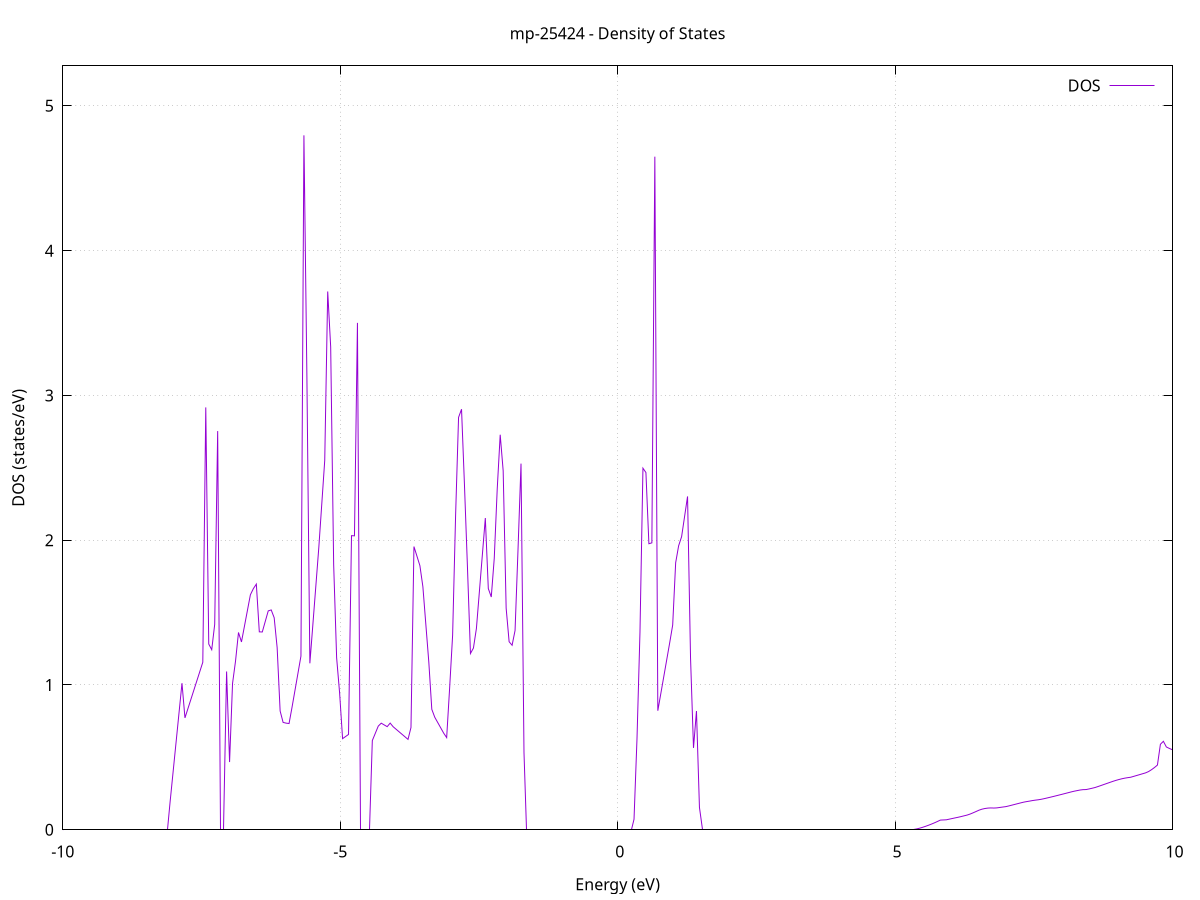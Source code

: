 set title 'mp-25424 - Density of States'
set xlabel 'Energy (eV)'
set ylabel 'DOS (states/eV)'
set grid
set xrange [-10:10]
set yrange [0:5.276]
set xzeroaxis lt -1
set terminal png size 800,600
set output 'mp-25424_dos_gnuplot.png'
plot '-' using 1:2 with lines title 'DOS'
-56.572600 0.000000
-56.519000 0.000000
-56.465400 0.000000
-56.411800 0.000000
-56.358200 0.000000
-56.304600 0.000000
-56.251000 0.000000
-56.197400 0.000000
-56.143800 0.000000
-56.090200 0.000000
-56.036600 0.000000
-55.983000 0.000000
-55.929400 0.000000
-55.875800 0.000000
-55.822200 0.000000
-55.768600 0.000000
-55.715000 0.000000
-55.661400 0.000000
-55.607800 0.000000
-55.554200 0.000000
-55.500600 0.000000
-55.447000 0.000000
-55.393400 0.000000
-55.339800 0.000000
-55.286200 0.000000
-55.232600 0.000000
-55.179000 0.000000
-55.125400 0.000000
-55.071800 0.000000
-55.018200 0.000000
-54.964600 0.000000
-54.911000 0.000000
-54.857400 0.000000
-54.803800 0.000000
-54.750200 0.000000
-54.696600 0.000000
-54.643000 0.000000
-54.589400 0.000000
-54.535800 0.000000
-54.482200 0.000000
-54.428600 0.000000
-54.375000 0.000000
-54.321400 0.000000
-54.267800 0.000000
-54.214200 0.000000
-54.160600 0.000000
-54.107000 0.000000
-54.053400 0.000000
-53.999800 0.000000
-53.946200 0.000000
-53.892600 0.000000
-53.839000 0.000000
-53.785400 0.000000
-53.731800 0.000000
-53.678200 0.000000
-53.624700 0.000000
-53.571100 0.000000
-53.517500 0.000000
-53.463900 0.000000
-53.410300 0.000000
-53.356700 0.000000
-53.303100 0.000000
-53.249500 0.000000
-53.195900 0.000000
-53.142300 0.000000
-53.088700 0.000000
-53.035100 0.000000
-52.981500 0.000000
-52.927900 0.000000
-52.874300 0.000000
-52.820700 0.000000
-52.767100 0.000000
-52.713500 0.000000
-52.659900 0.000000
-52.606300 0.000000
-52.552700 0.000000
-52.499100 0.000000
-52.445500 0.000000
-52.391900 0.000000
-52.338300 0.000000
-52.284700 0.000000
-52.231100 0.000000
-52.177500 0.000000
-52.123900 0.000000
-52.070300 0.000000
-52.016700 0.000000
-51.963100 0.000000
-51.909500 0.000000
-51.855900 0.000000
-51.802300 0.000000
-51.748700 0.000000
-51.695100 10.963000
-51.641500 13.466400
-51.587900 12.770300
-51.534300 0.000000
-51.480700 0.000000
-51.427100 0.000000
-51.373500 0.000000
-51.319900 0.000000
-51.266300 0.000000
-51.212700 0.000000
-51.159100 0.000000
-51.105500 0.000000
-51.051900 0.000000
-50.998300 0.000000
-50.944700 0.000000
-50.891100 0.000000
-50.837500 0.000000
-50.783900 0.000000
-50.730300 0.000000
-50.676700 0.000000
-50.623100 0.000000
-50.569600 0.000000
-50.516000 0.000000
-50.462400 0.000000
-50.408800 0.000000
-50.355200 0.000000
-50.301600 0.000000
-50.248000 0.000000
-50.194400 0.000000
-50.140800 0.000000
-50.087200 0.000000
-50.033600 0.000000
-49.980000 0.000000
-49.926400 0.000000
-49.872800 0.000000
-49.819200 0.000000
-49.765600 0.000000
-49.712000 0.000000
-49.658400 0.000000
-49.604800 0.000000
-49.551200 0.000000
-49.497600 0.000000
-49.444000 0.000000
-49.390400 0.000000
-49.336800 0.000000
-49.283200 0.000000
-49.229600 0.000000
-49.176000 0.000000
-49.122400 0.000000
-49.068800 0.000000
-49.015200 0.000000
-48.961600 0.000000
-48.908000 0.000000
-48.854400 0.000000
-48.800800 0.000000
-48.747200 0.000000
-48.693600 0.000000
-48.640000 0.000000
-48.586400 0.000000
-48.532800 0.000000
-48.479200 0.000000
-48.425600 0.000000
-48.372000 0.000000
-48.318400 0.000000
-48.264800 0.000000
-48.211200 0.000000
-48.157600 0.000000
-48.104000 0.000000
-48.050400 0.000000
-47.996800 0.000000
-47.943200 0.000000
-47.889600 0.000000
-47.836000 0.000000
-47.782400 0.000000
-47.728800 0.000000
-47.675200 0.000000
-47.621600 0.000000
-47.568000 0.000000
-47.514500 0.000000
-47.460900 0.000000
-47.407300 0.000000
-47.353700 0.000000
-47.300100 0.000000
-47.246500 0.000000
-47.192900 0.000000
-47.139300 0.000000
-47.085700 0.000000
-47.032100 0.000000
-46.978500 0.000000
-46.924900 0.000000
-46.871300 0.000000
-46.817700 0.000000
-46.764100 0.000000
-46.710500 0.000000
-46.656900 0.000000
-46.603300 0.000000
-46.549700 0.000000
-46.496100 0.000000
-46.442500 0.000000
-46.388900 0.000000
-46.335300 0.000000
-46.281700 0.000000
-46.228100 0.000000
-46.174500 0.000000
-46.120900 0.000000
-46.067300 0.000000
-46.013700 0.000000
-45.960100 0.000000
-45.906500 0.000000
-45.852900 0.000000
-45.799300 0.000000
-45.745700 0.000000
-45.692100 0.000000
-45.638500 0.000000
-45.584900 0.000000
-45.531300 0.000000
-45.477700 0.000000
-45.424100 0.000000
-45.370500 0.000000
-45.316900 0.000000
-45.263300 0.000000
-45.209700 0.000000
-45.156100 0.000000
-45.102500 0.000000
-45.048900 0.000000
-44.995300 0.000000
-44.941700 0.000000
-44.888100 0.000000
-44.834500 0.000000
-44.780900 0.000000
-44.727300 0.000000
-44.673700 0.000000
-44.620100 0.000000
-44.566500 0.000000
-44.512900 0.000000
-44.459400 0.000000
-44.405800 0.000000
-44.352200 0.000000
-44.298600 0.000000
-44.245000 0.000000
-44.191400 0.000000
-44.137800 0.000000
-44.084200 0.000000
-44.030600 0.000000
-43.977000 0.000000
-43.923400 0.000000
-43.869800 0.000000
-43.816200 0.000000
-43.762600 0.000000
-43.709000 0.000000
-43.655400 0.000000
-43.601800 0.000000
-43.548200 0.000000
-43.494600 0.000000
-43.441000 0.000000
-43.387400 0.000000
-43.333800 0.000000
-43.280200 0.000000
-43.226600 0.000000
-43.173000 0.000000
-43.119400 0.000000
-43.065800 0.000000
-43.012200 0.000000
-42.958600 0.000000
-42.905000 0.000000
-42.851400 0.000000
-42.797800 0.000000
-42.744200 0.000000
-42.690600 0.000000
-42.637000 0.000000
-42.583400 0.000000
-42.529800 0.000000
-42.476200 0.000000
-42.422600 0.000000
-42.369000 0.000000
-42.315400 0.000000
-42.261800 0.000000
-42.208200 0.000000
-42.154600 0.000000
-42.101000 0.000000
-42.047400 0.000000
-41.993800 0.000000
-41.940200 0.000000
-41.886600 0.000000
-41.833000 0.000000
-41.779400 0.000000
-41.725800 0.000000
-41.672200 0.000000
-41.618600 0.000000
-41.565000 0.000000
-41.511400 0.000000
-41.457800 0.000000
-41.404300 0.000000
-41.350700 0.000000
-41.297100 0.000000
-41.243500 0.000000
-41.189900 0.000000
-41.136300 0.000000
-41.082700 0.000000
-41.029100 0.000000
-40.975500 0.000000
-40.921900 0.000000
-40.868300 0.000000
-40.814700 0.000000
-40.761100 0.000000
-40.707500 0.000000
-40.653900 0.000000
-40.600300 0.000000
-40.546700 0.000000
-40.493100 0.000000
-40.439500 0.000000
-40.385900 0.000000
-40.332300 0.000000
-40.278700 0.000000
-40.225100 0.000000
-40.171500 0.000000
-40.117900 0.000000
-40.064300 0.000000
-40.010700 0.000000
-39.957100 0.000000
-39.903500 0.000000
-39.849900 0.000000
-39.796300 0.000000
-39.742700 0.000000
-39.689100 0.000000
-39.635500 0.000000
-39.581900 0.000000
-39.528300 0.000000
-39.474700 0.000000
-39.421100 0.000000
-39.367500 0.000000
-39.313900 0.000000
-39.260300 0.000000
-39.206700 0.000000
-39.153100 0.000000
-39.099500 0.000000
-39.045900 0.000000
-38.992300 0.000000
-38.938700 0.000000
-38.885100 0.000000
-38.831500 0.000000
-38.777900 0.000000
-38.724300 0.000000
-38.670700 0.000000
-38.617100 0.000000
-38.563500 0.000000
-38.509900 0.000000
-38.456300 0.000000
-38.402800 0.000000
-38.349200 0.000000
-38.295600 0.000000
-38.242000 0.000000
-38.188400 0.000000
-38.134800 0.000000
-38.081200 0.000000
-38.027600 0.000000
-37.974000 0.000000
-37.920400 0.000000
-37.866800 0.000000
-37.813200 0.000000
-37.759600 0.000000
-37.706000 0.000000
-37.652400 0.000000
-37.598800 0.000000
-37.545200 0.000000
-37.491600 0.000000
-37.438000 0.000000
-37.384400 0.000000
-37.330800 0.000000
-37.277200 0.000000
-37.223600 0.000000
-37.170000 0.000000
-37.116400 0.000000
-37.062800 0.000000
-37.009200 0.000000
-36.955600 0.000000
-36.902000 0.000000
-36.848400 0.000000
-36.794800 0.000000
-36.741200 0.000000
-36.687600 0.000000
-36.634000 0.000000
-36.580400 0.000000
-36.526800 0.000000
-36.473200 0.000000
-36.419600 0.000000
-36.366000 0.000000
-36.312400 0.000000
-36.258800 0.000000
-36.205200 0.000000
-36.151600 0.000000
-36.098000 0.000000
-36.044400 0.000000
-35.990800 0.000000
-35.937200 0.000000
-35.883600 0.000000
-35.830000 0.000000
-35.776400 0.000000
-35.722800 0.000000
-35.669200 0.000000
-35.615600 0.000000
-35.562000 0.000000
-35.508400 0.000000
-35.454800 0.000000
-35.401200 0.000000
-35.347700 0.000000
-35.294100 0.000000
-35.240500 0.000000
-35.186900 0.000000
-35.133300 0.000000
-35.079700 0.000000
-35.026100 0.000000
-34.972500 0.000000
-34.918900 0.000000
-34.865300 0.000000
-34.811700 0.000000
-34.758100 0.000000
-34.704500 0.000000
-34.650900 0.000000
-34.597300 0.000000
-34.543700 0.000000
-34.490100 0.000000
-34.436500 0.000000
-34.382900 0.000000
-34.329300 0.000000
-34.275700 0.000000
-34.222100 0.000000
-34.168500 0.000000
-34.114900 0.000000
-34.061300 0.000000
-34.007700 0.000000
-33.954100 0.000000
-33.900500 0.000000
-33.846900 0.000000
-33.793300 0.000000
-33.739700 0.000000
-33.686100 0.000000
-33.632500 0.000000
-33.578900 0.000000
-33.525300 0.000000
-33.471700 0.000000
-33.418100 0.000000
-33.364500 0.000000
-33.310900 0.000000
-33.257300 0.000000
-33.203700 0.000000
-33.150100 0.000000
-33.096500 0.000000
-33.042900 0.000000
-32.989300 0.000000
-32.935700 0.000000
-32.882100 0.000000
-32.828500 0.000000
-32.774900 0.000000
-32.721300 0.000000
-32.667700 0.000000
-32.614100 0.000000
-32.560500 0.000000
-32.506900 0.000000
-32.453300 0.000000
-32.399700 0.000000
-32.346100 0.000000
-32.292600 0.000000
-32.239000 0.000000
-32.185400 0.000000
-32.131800 0.000000
-32.078200 0.000000
-32.024600 0.000000
-31.971000 0.000000
-31.917400 0.000000
-31.863800 0.000000
-31.810200 0.000000
-31.756600 0.000000
-31.703000 0.000000
-31.649400 0.000000
-31.595800 0.000000
-31.542200 0.000000
-31.488600 0.000000
-31.435000 0.000000
-31.381400 0.000000
-31.327800 0.000000
-31.274200 0.000000
-31.220600 0.000000
-31.167000 0.000000
-31.113400 0.000000
-31.059800 0.000000
-31.006200 0.000000
-30.952600 0.000000
-30.899000 0.000000
-30.845400 0.000000
-30.791800 0.000000
-30.738200 0.000000
-30.684600 0.000000
-30.631000 0.000000
-30.577400 0.000000
-30.523800 0.000000
-30.470200 0.000000
-30.416600 0.000000
-30.363000 0.000000
-30.309400 0.000000
-30.255800 0.000000
-30.202200 0.000000
-30.148600 0.000000
-30.095000 0.000000
-30.041400 0.000000
-29.987800 0.000000
-29.934200 0.000000
-29.880600 0.000000
-29.827000 0.000000
-29.773400 0.000000
-29.719800 0.000000
-29.666200 0.000000
-29.612600 0.000000
-29.559000 0.000000
-29.505400 0.000000
-29.451800 0.000000
-29.398200 0.000000
-29.344600 0.000000
-29.291000 0.000000
-29.237500 0.000000
-29.183900 0.000000
-29.130300 0.000000
-29.076700 0.000000
-29.023100 0.000000
-28.969500 0.000000
-28.915900 0.000000
-28.862300 0.000000
-28.808700 0.000000
-28.755100 0.000000
-28.701500 0.000000
-28.647900 0.000000
-28.594300 0.000000
-28.540700 0.000000
-28.487100 0.000000
-28.433500 0.000000
-28.379900 0.000000
-28.326300 0.000000
-28.272700 0.000000
-28.219100 0.000000
-28.165500 0.000000
-28.111900 0.000000
-28.058300 0.000000
-28.004700 0.000000
-27.951100 0.000000
-27.897500 0.000000
-27.843900 0.000000
-27.790300 0.000000
-27.736700 0.000000
-27.683100 0.000000
-27.629500 0.000000
-27.575900 0.000000
-27.522300 0.000000
-27.468700 0.000000
-27.415100 0.000000
-27.361500 0.000000
-27.307900 0.000000
-27.254300 0.000000
-27.200700 0.000000
-27.147100 0.000000
-27.093500 0.000000
-27.039900 0.000000
-26.986300 0.000000
-26.932700 0.000000
-26.879100 0.000000
-26.825500 0.000000
-26.771900 0.000000
-26.718300 0.000000
-26.664700 0.000000
-26.611100 0.000000
-26.557500 0.000000
-26.503900 0.000000
-26.450300 0.000000
-26.396700 0.000000
-26.343100 0.000000
-26.289500 0.000000
-26.235900 0.000000
-26.182400 0.000000
-26.128800 0.000000
-26.075200 0.000000
-26.021600 0.000000
-25.968000 0.000000
-25.914400 0.000000
-25.860800 0.000000
-25.807200 0.000000
-25.753600 0.000000
-25.700000 0.000000
-25.646400 0.000000
-25.592800 0.000000
-25.539200 0.000000
-25.485600 0.000000
-25.432000 0.000000
-25.378400 0.000000
-25.324800 0.000000
-25.271200 0.000000
-25.217600 0.000000
-25.164000 0.000000
-25.110400 0.000000
-25.056800 0.000000
-25.003200 0.000000
-24.949600 0.000000
-24.896000 0.000000
-24.842400 0.000000
-24.788800 0.000000
-24.735200 0.000000
-24.681600 0.000000
-24.628000 0.000000
-24.574400 0.000000
-24.520800 0.000000
-24.467200 0.000000
-24.413600 0.000000
-24.360000 0.000000
-24.306400 0.000000
-24.252800 0.000000
-24.199200 0.000000
-24.145600 0.000000
-24.092000 0.000000
-24.038400 0.000000
-23.984800 0.000000
-23.931200 0.000000
-23.877600 0.000000
-23.824000 0.000000
-23.770400 0.000000
-23.716800 0.000000
-23.663200 0.000000
-23.609600 0.000000
-23.556000 0.000000
-23.502400 0.000000
-23.448800 0.000000
-23.395200 0.000000
-23.341600 0.000000
-23.288000 0.000000
-23.234400 0.000000
-23.180800 0.000000
-23.127300 0.000000
-23.073700 0.000000
-23.020100 0.000000
-22.966500 0.000000
-22.912900 0.000000
-22.859300 0.000000
-22.805700 0.000000
-22.752100 0.000000
-22.698500 0.000000
-22.644900 0.000000
-22.591300 0.000000
-22.537700 0.000000
-22.484100 0.000000
-22.430500 0.000000
-22.376900 0.000000
-22.323300 0.000000
-22.269700 0.000000
-22.216100 0.000000
-22.162500 0.000000
-22.108900 0.000000
-22.055300 0.000000
-22.001700 0.000000
-21.948100 0.000000
-21.894500 0.000000
-21.840900 0.000000
-21.787300 0.000000
-21.733700 0.000000
-21.680100 0.000000
-21.626500 0.000000
-21.572900 0.000000
-21.519300 0.000000
-21.465700 0.000000
-21.412100 0.000000
-21.358500 0.000000
-21.304900 0.000000
-21.251300 0.000000
-21.197700 0.000000
-21.144100 0.000000
-21.090500 0.000000
-21.036900 0.000000
-20.983300 0.000000
-20.929700 0.000000
-20.876100 0.000000
-20.822500 0.000000
-20.768900 0.000000
-20.715300 0.000000
-20.661700 0.000000
-20.608100 0.000000
-20.554500 0.000000
-20.500900 0.000000
-20.447300 0.000000
-20.393700 0.000000
-20.340100 0.000000
-20.286500 0.000000
-20.232900 0.000000
-20.179300 0.000000
-20.125800 0.000000
-20.072200 0.000000
-20.018600 0.000000
-19.965000 0.000000
-19.911400 0.000000
-19.857800 0.059100
-19.804200 0.214600
-19.750600 0.370000
-19.697000 0.291400
-19.643400 0.310300
-19.589800 0.329300
-19.536200 0.348200
-19.482600 0.367100
-19.429000 0.386100
-19.375400 0.404900
-19.321800 0.414600
-19.268200 0.424200
-19.214600 0.436800
-19.161000 0.454200
-19.107400 0.471500
-19.053800 0.488800
-19.000200 0.506200
-18.946600 0.523500
-18.893000 0.540800
-18.839400 0.643800
-18.785800 0.704100
-18.732200 0.764500
-18.678600 0.835200
-18.625000 0.913200
-18.571400 0.991200
-18.517800 1.069200
-18.464200 4.851500
-18.410600 1.198400
-18.357000 0.868300
-18.303400 0.538100
-18.249800 4.605300
-18.196200 3.174700
-18.142600 2.639800
-18.089000 1.934700
-18.035400 1.719400
-17.981800 1.511800
-17.928200 1.270400
-17.874600 1.559200
-17.821000 0.000000
-17.767400 0.000000
-17.713800 0.000000
-17.660200 0.000000
-17.606600 0.000000
-17.553000 0.000000
-17.499400 0.000000
-17.445800 0.000000
-17.392200 0.000000
-17.338600 0.000000
-17.285000 0.000000
-17.231400 0.000000
-17.177800 0.000000
-17.124200 0.000000
-17.070700 0.000000
-17.017100 0.000000
-16.963500 0.000000
-16.909900 0.000000
-16.856300 0.000000
-16.802700 0.000000
-16.749100 0.000000
-16.695500 0.000000
-16.641900 0.000000
-16.588300 0.000000
-16.534700 0.000000
-16.481100 0.000000
-16.427500 0.000000
-16.373900 0.000000
-16.320300 0.000000
-16.266700 0.000000
-16.213100 0.000000
-16.159500 0.000000
-16.105900 0.000000
-16.052300 0.000000
-15.998700 0.000000
-15.945100 0.000000
-15.891500 0.000000
-15.837900 0.000000
-15.784300 0.000000
-15.730700 0.000000
-15.677100 0.000000
-15.623500 0.000000
-15.569900 0.000000
-15.516300 0.000000
-15.462700 0.000000
-15.409100 0.000000
-15.355500 0.000000
-15.301900 0.000000
-15.248300 0.000000
-15.194700 0.000000
-15.141100 0.000000
-15.087500 0.000000
-15.033900 0.000000
-14.980300 0.000000
-14.926700 0.000000
-14.873100 0.000000
-14.819500 0.000000
-14.765900 0.000000
-14.712300 0.000000
-14.658700 0.000000
-14.605100 0.000000
-14.551500 0.000000
-14.497900 0.000000
-14.444300 0.000000
-14.390700 0.000000
-14.337100 0.000000
-14.283500 0.000000
-14.229900 0.000000
-14.176300 0.000000
-14.122700 0.000000
-14.069100 0.000000
-14.015600 0.000000
-13.962000 0.000000
-13.908400 0.000000
-13.854800 0.000000
-13.801200 0.000000
-13.747600 0.000000
-13.694000 0.000000
-13.640400 0.000000
-13.586800 0.000000
-13.533200 0.000000
-13.479600 0.000000
-13.426000 0.000000
-13.372400 0.000000
-13.318800 0.000000
-13.265200 0.000000
-13.211600 0.000000
-13.158000 0.000000
-13.104400 0.000000
-13.050800 0.000000
-12.997200 0.000000
-12.943600 0.000000
-12.890000 0.000000
-12.836400 0.000000
-12.782800 0.000000
-12.729200 0.000000
-12.675600 0.000000
-12.622000 0.000000
-12.568400 0.000000
-12.514800 0.000000
-12.461200 0.000000
-12.407600 0.000000
-12.354000 0.000000
-12.300400 0.000000
-12.246800 0.000000
-12.193200 0.000000
-12.139600 0.000000
-12.086000 0.000000
-12.032400 0.000000
-11.978800 0.000000
-11.925200 0.000000
-11.871600 0.000000
-11.818000 0.000000
-11.764400 0.000000
-11.710800 0.000000
-11.657200 0.000000
-11.603600 0.000000
-11.550000 0.000000
-11.496400 0.000000
-11.442800 0.000000
-11.389200 0.000000
-11.335600 0.000000
-11.282000 0.000000
-11.228400 0.000000
-11.174800 0.000000
-11.121200 0.000000
-11.067600 0.000000
-11.014000 0.000000
-10.960500 0.000000
-10.906900 0.000000
-10.853300 0.000000
-10.799700 0.000000
-10.746100 0.000000
-10.692500 0.000000
-10.638900 0.000000
-10.585300 0.000000
-10.531700 0.000000
-10.478100 0.000000
-10.424500 0.000000
-10.370900 0.000000
-10.317300 0.000000
-10.263700 0.000000
-10.210100 0.000000
-10.156500 0.000000
-10.102900 0.000000
-10.049300 0.000000
-9.995700 0.000000
-9.942100 0.000000
-9.888500 0.000000
-9.834900 0.000000
-9.781300 0.000000
-9.727700 0.000000
-9.674100 0.000000
-9.620500 0.000000
-9.566900 0.000000
-9.513300 0.000000
-9.459700 0.000000
-9.406100 0.000000
-9.352500 0.000000
-9.298900 0.000000
-9.245300 0.000000
-9.191700 0.000000
-9.138100 0.000000
-9.084500 0.000000
-9.030900 0.000000
-8.977300 0.000000
-8.923700 0.000000
-8.870100 0.000000
-8.816500 0.000000
-8.762900 0.000000
-8.709300 0.000000
-8.655700 0.000000
-8.602100 0.000000
-8.548500 0.000000
-8.494900 0.000000
-8.441300 0.000000
-8.387700 0.000000
-8.334100 0.000000
-8.280500 0.000000
-8.226900 0.000000
-8.173300 0.000000
-8.119700 0.000000
-8.066100 0.192300
-8.012500 0.397300
-7.958900 0.602300
-7.905400 0.807300
-7.851800 1.012300
-7.798200 0.772800
-7.744600 0.836900
-7.691000 0.900900
-7.637400 0.965000
-7.583800 1.029000
-7.530200 1.093100
-7.476600 1.157100
-7.423000 2.917200
-7.369400 1.282700
-7.315800 1.243700
-7.262200 1.418900
-7.208600 2.753900
-7.155000 0.000000
-7.101400 0.000000
-7.047800 1.093500
-6.994200 0.467700
-6.940600 1.010600
-6.887000 1.164500
-6.833400 1.362700
-6.779800 1.297300
-6.726200 1.405900
-6.672600 1.514500
-6.619000 1.623000
-6.565400 1.665400
-6.511800 1.696700
-6.458200 1.367000
-6.404600 1.366100
-6.351000 1.438900
-6.297400 1.511700
-6.243800 1.518400
-6.190200 1.464500
-6.136600 1.257600
-6.083000 0.820500
-6.029400 0.741600
-5.975800 0.736600
-5.922200 0.733800
-5.868600 0.845800
-5.815000 0.963700
-5.761400 1.081600
-5.707800 1.199600
-5.654200 4.796100
-5.600600 3.131400
-5.547000 1.149600
-5.493400 1.414800
-5.439800 1.681200
-5.386200 1.947600
-5.332600 2.248500
-5.279000 2.550900
-5.225400 3.717700
-5.171800 3.334800
-5.118200 1.831600
-5.064600 1.187800
-5.011000 0.945200
-4.957400 0.629400
-4.903900 0.643900
-4.850300 0.658500
-4.796700 2.031300
-4.743100 2.030200
-4.689500 3.501000
-4.635900 0.000000
-4.582300 0.000000
-4.528700 0.000000
-4.475100 0.000000
-4.421500 0.616200
-4.367900 0.666100
-4.314300 0.716000
-4.260700 0.736300
-4.207100 0.724200
-4.153500 0.712200
-4.099900 0.736800
-4.046300 0.711800
-3.992700 0.694300
-3.939100 0.676800
-3.885500 0.659300
-3.831900 0.641800
-3.778300 0.624300
-3.724700 0.706300
-3.671100 1.956000
-3.617500 1.890100
-3.563900 1.824200
-3.510300 1.679100
-3.456700 1.417800
-3.403100 1.156800
-3.349500 0.831900
-3.295900 0.777100
-3.242300 0.740500
-3.188700 0.703900
-3.135100 0.667300
-3.081500 0.636600
-3.027900 0.980100
-2.974300 1.343300
-2.920700 2.168900
-2.867100 2.848200
-2.813500 2.904700
-2.759900 2.372500
-2.706300 1.807700
-2.652700 1.217300
-2.599100 1.255000
-2.545500 1.390200
-2.491900 1.644400
-2.438300 1.898700
-2.384700 2.153000
-2.331100 1.666000
-2.277500 1.607700
-2.223900 1.874400
-2.170300 2.354200
-2.116700 2.728400
-2.063100 2.479400
-2.009500 1.530700
-1.955900 1.298800
-1.902300 1.274300
-1.848800 1.376500
-1.795200 1.939300
-1.741600 2.529100
-1.688000 0.535000
-1.634400 0.000000
-1.580800 0.000000
-1.527200 0.000000
-1.473600 0.000000
-1.420000 0.000000
-1.366400 0.000000
-1.312800 0.000000
-1.259200 0.000000
-1.205600 0.000000
-1.152000 0.000000
-1.098400 0.000000
-1.044800 0.000000
-0.991200 0.000000
-0.937600 0.000000
-0.884000 0.000000
-0.830400 0.000000
-0.776800 0.000000
-0.723200 0.000000
-0.669600 0.000000
-0.616000 0.000000
-0.562400 0.000000
-0.508800 0.000000
-0.455200 0.000000
-0.401600 0.000000
-0.348000 0.000000
-0.294400 0.000000
-0.240800 0.000000
-0.187200 0.000000
-0.133600 0.000000
-0.080000 0.000000
-0.026400 0.000000
0.027200 0.000000
0.080800 0.000000
0.134400 0.000000
0.188000 0.000000
0.241600 0.000000
0.295200 0.072600
0.348800 0.629600
0.402400 1.363200
0.456000 2.497300
0.509600 2.467300
0.563200 1.975600
0.616800 1.981700
0.670400 4.648700
0.724000 0.822200
0.777600 0.939700
0.831200 1.057200
0.884800 1.174700
0.938400 1.292200
0.992000 1.414200
1.045600 1.844300
1.099200 1.961400
1.152800 2.024300
1.206300 2.163200
1.259900 2.302300
1.313500 1.191100
1.367100 0.565300
1.420700 0.820300
1.474300 0.154500
1.527900 0.000000
1.581500 0.000000
1.635100 0.000000
1.688700 0.000000
1.742300 0.000000
1.795900 0.000000
1.849500 0.000000
1.903100 0.000000
1.956700 0.000000
2.010300 0.000000
2.063900 0.000000
2.117500 0.000000
2.171100 0.000000
2.224700 0.000000
2.278300 0.000000
2.331900 0.000000
2.385500 0.000000
2.439100 0.000000
2.492700 0.000000
2.546300 0.000000
2.599900 0.000000
2.653500 0.000000
2.707100 0.000000
2.760700 0.000000
2.814300 0.000000
2.867900 0.000000
2.921500 0.000000
2.975100 0.000000
3.028700 0.000000
3.082300 0.000000
3.135900 0.000000
3.189500 0.000000
3.243100 0.000000
3.296700 0.000000
3.350300 0.000000
3.403900 0.000000
3.457500 0.000000
3.511100 0.000000
3.564700 0.000000
3.618300 0.000000
3.671900 0.000000
3.725500 0.000000
3.779100 0.000000
3.832700 0.000000
3.886300 0.000000
3.939900 0.000000
3.993500 0.000000
4.047100 0.000000
4.100700 0.000000
4.154300 0.000000
4.207900 0.000000
4.261400 0.000000
4.315000 0.000000
4.368600 0.000000
4.422200 0.000000
4.475800 0.000000
4.529400 0.000000
4.583000 0.000000
4.636600 0.000000
4.690200 0.000000
4.743800 0.000000
4.797400 0.000000
4.851000 0.000000
4.904600 0.000000
4.958200 0.000000
5.011800 0.000000
5.065400 0.000000
5.119000 0.000000
5.172600 0.000000
5.226200 0.000000
5.279800 0.000000
5.333400 0.002000
5.387000 0.005700
5.440600 0.010700
5.494200 0.016800
5.547800 0.023700
5.601400 0.031100
5.655000 0.039200
5.708600 0.047800
5.762200 0.057000
5.815800 0.066800
5.869400 0.067900
5.923000 0.068900
5.976600 0.073300
6.030200 0.077800
6.083800 0.082200
6.137400 0.086500
6.191000 0.091300
6.244600 0.096400
6.298200 0.101500
6.351800 0.108500
6.405400 0.117000
6.459000 0.126000
6.512600 0.135300
6.566200 0.142300
6.619800 0.146900
6.673400 0.149800
6.727000 0.150900
6.780600 0.150100
6.834200 0.151200
6.887800 0.154200
6.941400 0.157100
6.995000 0.159800
7.048600 0.164600
7.102200 0.169800
7.155800 0.175100
7.209400 0.180400
7.263000 0.185600
7.316500 0.190700
7.370100 0.194600
7.423700 0.198000
7.477300 0.201800
7.530900 0.204800
7.584500 0.207400
7.638100 0.210900
7.691700 0.215300
7.745300 0.220100
7.798900 0.225000
7.852500 0.230000
7.906100 0.235100
7.959700 0.240300
8.013300 0.245500
8.066900 0.250800
8.120500 0.256100
8.174100 0.261500
8.227700 0.266400
8.281300 0.270500
8.334900 0.274600
8.388500 0.277200
8.442100 0.277700
8.495700 0.282000
8.549300 0.286700
8.602900 0.291700
8.656500 0.298500
8.710100 0.305600
8.763700 0.312800
8.817300 0.320000
8.870900 0.327200
8.924500 0.334300
8.978100 0.340900
9.031700 0.346800
9.085300 0.352100
9.138900 0.356500
9.192500 0.359900
9.246100 0.362800
9.299700 0.368800
9.353300 0.374800
9.406900 0.380800
9.460500 0.386900
9.514100 0.393000
9.567700 0.401900
9.621300 0.414800
9.674900 0.429900
9.728500 0.447000
9.782100 0.590700
9.835700 0.611100
9.889300 0.571900
9.942900 0.561900
9.996500 0.553200
10.050100 0.556300
10.103700 0.567700
10.157300 0.572500
10.210900 0.586500
10.264500 0.565000
10.318100 0.552500
10.371600 0.541800
10.425200 0.532300
10.478800 0.518600
10.532400 0.521200
10.586000 0.530900
10.639600 0.546000
10.693200 0.565000
10.746800 0.588100
10.800400 0.621900
10.854000 0.651400
10.907600 0.681600
10.961200 0.698800
11.014800 0.705500
11.068400 0.710900
11.122000 0.715100
11.175600 0.718100
11.229200 0.713300
11.282800 0.698500
11.336400 0.690900
11.390000 0.688300
11.443600 0.701500
11.497200 0.762400
11.550800 0.809400
11.604400 0.792500
11.658000 0.777400
11.711600 1.030100
11.765200 1.047400
11.818800 0.809600
11.872400 0.656400
11.926000 0.581100
11.979600 0.607000
12.033200 0.626800
12.086800 0.607400
12.140400 0.721800
12.194000 0.778400
12.247600 0.719600
12.301200 0.682000
12.354800 0.654000
12.408400 0.629800
12.462000 0.638700
12.515600 0.765600
12.569200 0.963200
12.622800 1.061900
12.676400 1.054800
12.730000 1.014900
12.783600 0.978400
12.837200 0.984700
12.890800 1.001800
12.944400 0.936200
12.998000 0.959900
13.051600 0.995500
13.105200 0.884100
13.158800 0.857800
13.212400 0.787100
13.266000 0.652900
13.319600 0.508100
13.373100 0.407200
13.426700 0.392300
13.480300 0.383300
13.533900 0.374500
13.587500 0.365500
13.641100 0.328900
13.694700 0.339200
13.748300 0.456800
13.801900 0.592500
13.855500 0.730900
13.909100 0.882700
13.962700 1.148200
14.016300 1.272100
14.069900 1.370500
14.123500 1.417800
14.177100 1.536400
14.230700 1.650000
14.284300 1.771500
14.337900 1.838100
14.391500 1.804500
14.445100 1.459200
14.498700 1.145100
14.552300 1.213700
14.605900 0.786000
14.659500 0.605900
14.713100 0.555500
14.766700 0.521000
14.820300 0.568100
14.873900 0.654600
14.927500 0.730400
14.981100 0.739300
15.034700 0.698200
15.088300 0.681400
15.141900 0.728000
15.195500 0.752100
15.249100 0.715000
15.302700 0.710200
15.356300 0.701800
15.409900 0.689600
15.463500 0.660900
15.517100 0.664900
15.570700 0.694200
15.624300 0.722900
15.677900 0.750000
15.731500 0.807800
15.785100 0.799300
15.838700 0.790700
15.892300 0.783600
15.945900 0.777500
15.999500 0.774700
16.053100 0.767600
16.106700 0.764900
16.160300 0.760200
16.213900 0.752600
16.267500 0.743000
16.321100 0.740700
16.374700 0.745600
16.428200 0.766100
16.481800 0.777800
16.535400 0.807400
16.589000 0.872300
16.642600 0.882500
16.696200 0.837600
16.749800 0.787800
16.803400 0.759900
16.857000 0.729800
16.910600 0.690800
16.964200 0.655900
17.017800 0.644000
17.071400 0.554400
17.125000 0.493700
17.178600 0.474100
17.232200 0.456900
17.285800 0.450100
17.339400 0.447700
17.393000 0.447100
17.446600 0.447900
17.500200 0.451100
17.553800 0.455500
17.607400 0.461000
17.661000 0.477200
17.714600 0.469100
17.768200 0.453100
17.821800 0.499300
17.875400 0.613600
17.929000 0.764800
17.982600 0.831600
18.036200 0.752300
18.089800 0.757300
18.143400 0.760600
18.197000 0.779400
18.250600 0.817300
18.304200 0.849700
18.357800 0.846400
18.411400 0.995800
18.465000 1.087800
18.518600 1.170700
18.572200 1.222100
18.625800 1.193700
18.679400 1.096500
18.733000 1.017400
18.786600 0.989600
18.840200 0.957700
18.893800 1.008000
18.947400 1.012800
19.001000 1.025500
19.054600 1.044200
19.108200 1.307700
19.161800 1.029500
19.215400 0.876100
19.269000 0.710300
19.322600 0.648300
19.376200 0.592600
19.429800 0.589100
19.483300 0.591700
19.536900 0.600700
19.590500 0.615300
19.644100 0.624600
19.697700 0.561300
19.751300 0.541800
19.804900 0.514800
19.858500 0.520400
19.912100 0.508300
19.965700 0.506900
20.019300 0.515800
20.072900 0.548600
20.126500 0.630900
20.180100 0.927600
20.233700 1.035500
20.287300 0.965300
20.340900 0.941100
20.394500 0.889000
20.448100 0.929700
20.501700 1.028600
20.555300 1.116000
20.608900 1.014800
20.662500 0.857300
20.716100 0.713000
20.769700 0.700000
20.823300 0.683500
20.876900 0.681500
20.930500 0.677400
20.984100 0.670300
21.037700 0.661200
21.091300 0.650200
21.144900 0.635700
21.198500 0.612800
21.252100 0.582700
21.305700 0.548100
21.359300 0.510300
21.412900 0.472500
21.466500 0.439200
21.520100 0.423100
21.573700 0.401900
21.627300 0.356100
21.680900 0.255300
21.734500 0.195000
21.788100 0.301900
21.841700 0.525100
21.895300 0.715100
21.948900 0.997100
22.002500 1.119100
22.056100 0.961700
22.109700 0.916400
22.163300 0.895700
22.216900 0.838000
22.270500 0.807000
22.324100 0.805700
22.377700 0.802300
22.431300 0.789700
22.484900 0.791900
22.538400 0.828700
22.592000 1.011600
22.645600 1.043600
22.699200 0.972200
22.752800 0.841300
22.806400 0.694900
22.860000 0.531700
22.913600 0.487500
22.967200 0.497400
23.020800 0.614900
23.074400 0.738000
23.128000 0.862700
23.181600 1.019500
23.235200 1.095200
23.288800 1.141100
23.342400 1.189100
23.396000 1.234800
23.449600 1.243600
23.503200 1.261000
23.556800 1.292400
23.610400 1.141500
23.664000 0.981300
23.717600 0.853500
23.771200 0.752100
23.824800 0.676800
23.878400 0.620100
23.932000 0.600400
23.985600 0.613800
24.039200 0.640900
24.092800 0.698100
24.146400 0.748800
24.200000 0.828100
24.253600 0.876700
24.307200 0.946700
24.360800 0.964100
24.414400 0.909300
24.468000 0.861800
24.521600 0.826700
24.575200 0.785200
24.628800 0.749000
24.682400 0.715900
24.736000 0.697900
24.789600 0.686000
24.843200 0.675800
24.896800 0.665100
24.950400 0.647000
25.004000 0.624800
25.057600 0.607400
25.111200 0.594100
25.164800 0.601100
25.218400 0.590500
25.272000 0.562600
25.325600 0.538600
25.379200 0.556000
25.432800 0.606700
25.486400 0.678700
25.540000 0.741300
25.593500 0.792500
25.647100 0.834000
25.700700 0.851300
25.754300 0.831600
25.807900 0.771900
25.861500 0.746100
25.915100 0.733500
25.968700 0.744000
26.022300 0.783300
26.075900 0.878300
26.129500 0.944900
26.183100 0.904100
26.236700 0.898200
26.290300 0.972400
26.343900 1.023300
26.397500 0.887800
26.451100 0.841400
26.504700 0.747800
26.558300 0.665800
26.611900 0.567300
26.665500 0.448300
26.719100 0.407900
26.772700 0.391000
26.826300 0.384200
26.879900 0.386800
26.933500 0.397100
26.987100 0.418400
27.040700 0.444000
27.094300 0.472400
27.147900 0.496800
27.201500 0.519600
27.255100 0.536500
27.308700 0.545300
27.362300 0.559900
27.415900 0.580200
27.469500 0.609100
27.523100 0.650800
27.576700 0.702400
27.630300 0.764300
27.683900 0.852800
27.737500 0.862800
27.791100 0.871100
27.844700 0.876600
27.898300 0.915200
27.951900 0.938600
28.005500 0.953300
28.059100 0.951900
28.112700 0.944300
28.166300 0.933300
28.219900 0.926400
28.273500 0.930000
28.327100 0.928300
28.380700 0.942300
28.434300 0.956600
28.487900 0.964100
28.541500 1.005300
28.595100 1.045500
28.648600 1.048400
28.702200 1.098200
28.755800 1.069600
28.809400 1.007500
28.863000 0.942800
28.916600 0.842300
28.970200 0.762000
29.023800 0.738700
29.077400 0.736100
29.131000 0.724900
29.184600 0.705600
29.238200 0.684300
29.291800 0.670300
29.345400 0.662600
29.399000 0.658100
29.452600 0.660000
29.506200 0.683200
29.559800 0.699500
29.613400 0.708800
29.667000 0.725000
29.720600 0.768100
29.774200 0.815300
29.827800 0.861900
29.881400 0.882000
29.935000 0.888700
29.988600 0.897500
30.042200 0.938500
30.095800 0.942100
30.149400 0.986500
30.203000 1.018900
30.256600 1.040700
30.310200 1.075800
30.363800 1.146600
30.417400 1.193300
30.471000 1.142100
30.524600 1.097000
30.578200 1.038500
30.631800 0.940400
30.685400 0.869900
30.739000 0.869000
30.792600 0.917600
30.846200 0.935800
30.899800 1.038700
30.953400 1.111900
31.007000 1.191400
31.060600 1.314700
31.114200 1.442500
31.167800 1.276500
31.221400 1.303100
31.275000 1.084100
31.328600 1.186600
31.382200 1.242000
31.435800 1.209100
31.489400 1.160000
31.543000 1.077700
31.596600 1.013100
31.650100 1.001600
31.703700 0.999700
31.757300 0.997200
31.810900 1.006600
31.864500 1.151000
31.918100 1.151700
31.971700 1.068200
32.025300 0.951500
32.078900 0.914000
32.132500 0.927400
32.186100 1.011700
32.239700 1.143600
32.293300 1.197200
32.346900 1.176300
32.400500 1.100100
32.454100 1.051200
32.507700 1.004200
32.561300 0.953500
32.614900 0.894600
32.668500 0.864300
32.722100 0.903700
32.775700 0.911400
32.829300 0.904200
32.882900 0.903200
32.936500 0.976000
32.990100 0.973600
33.043700 0.979000
33.097300 1.002800
33.150900 1.067700
33.204500 1.217200
33.258100 1.249700
33.311700 1.200300
33.365300 1.214400
33.418900 1.240200
33.472500 1.362700
33.526100 1.547800
33.579700 1.376100
33.633300 1.204300
33.686900 1.127500
33.740500 1.068500
33.794100 1.030400
33.847700 0.883700
33.901300 0.915200
33.954900 1.051200
34.008500 1.222700
34.062100 1.378400
34.115700 1.502300
34.169300 1.581700
34.222900 2.127800
34.276500 1.621900
34.330100 1.141800
34.383700 1.154300
34.437300 1.197000
34.490900 1.208000
34.544500 1.177500
34.598100 1.030000
34.651700 1.069600
34.705200 1.173700
34.758800 1.331600
34.812400 1.364500
34.866000 1.164700
34.919600 0.983200
34.973200 0.864400
35.026800 0.779300
35.080400 0.735800
35.134000 0.726900
35.187600 0.736500
35.241200 0.763100
35.294800 0.798000
35.348400 0.843300
35.402000 0.874700
35.455600 0.879900
35.509200 0.944700
35.562800 0.975400
35.616400 0.983000
35.670000 0.981100
35.723600 0.961400
35.777200 0.940800
35.830800 0.930100
35.884400 0.950400
35.938000 0.997000
35.991600 1.022600
36.045200 1.004800
36.098800 0.991600
36.152400 0.998200
36.206000 1.009000
36.259600 1.026100
36.313200 1.062100
36.366800 1.162200
36.420400 1.243200
36.474000 1.331100
36.527600 1.458800
36.581200 1.464300
36.634800 1.459800
36.688400 1.471800
36.742000 1.382100
36.795600 1.273400
36.849200 1.179500
36.902800 1.170300
36.956400 1.187000
37.010000 1.238100
37.063600 1.268100
37.117200 1.234900
37.170800 1.316600
37.224400 1.288300
37.278000 1.269600
37.331600 1.272000
37.385200 1.231300
37.438800 1.191600
37.492400 1.169700
37.546000 1.148000
37.599600 1.130400
37.653200 1.112000
37.706800 1.152200
37.760300 1.176800
37.813900 1.074200
37.867500 0.971600
37.921100 1.056500
37.974700 1.014000
38.028300 0.991600
38.081900 0.999000
38.135500 1.007000
38.189100 0.999100
38.242700 1.007100
38.296300 1.009900
38.349900 1.007500
38.403500 1.030500
38.457100 1.151600
38.510700 0.965200
38.564300 0.862800
38.617900 0.836900
38.671500 0.876200
38.725100 0.928500
38.778700 0.996900
38.832300 1.116200
38.885900 1.155400
38.939500 1.117300
38.993100 1.091700
39.046700 1.076100
39.100300 1.084900
39.153900 1.107200
39.207500 1.055300
39.261100 1.057300
39.314700 1.069800
39.368300 1.098400
39.421900 1.111200
39.475500 1.073800
39.529100 1.072000
39.582700 0.996400
39.636300 0.955100
39.689900 0.932600
39.743500 0.914600
39.797100 0.892400
39.850700 0.884300
39.904300 0.863100
39.957900 0.864800
40.011500 0.896700
40.065100 0.998700
40.118700 1.037800
40.172300 1.030000
40.225900 1.016100
40.279500 1.014000
40.333100 1.027500
40.386700 1.073600
40.440300 1.118800
40.493900 1.127900
40.547500 1.132700
40.601100 1.143900
40.654700 1.214300
40.708300 1.233800
40.761900 1.217700
40.815400 1.078100
40.869000 1.089200
40.922600 1.035500
40.976200 1.038000
41.029800 1.056500
41.083400 1.072900
41.137000 1.082800
41.190600 1.084100
41.244200 1.082500
41.297800 1.054000
41.351400 1.029600
41.405000 1.035600
41.458600 1.019800
41.512200 0.968600
41.565800 0.968100
41.619400 0.982100
41.673000 0.996800
41.726600 0.968300
41.780200 0.969400
41.833800 0.932800
41.887400 0.919100
41.941000 0.967800
41.994600 0.961500
42.048200 0.982400
42.101800 1.000300
42.155400 1.072300
42.209000 1.169300
42.262600 1.261700
42.316200 1.257000
42.369800 1.242500
42.423400 1.263800
42.477000 1.339300
42.530600 1.433700
42.584200 1.412700
42.637800 1.271900
42.691400 1.203800
42.745000 1.149800
42.798600 1.105500
42.852200 1.061300
42.905800 1.186600
42.959400 1.089300
43.013000 1.065600
43.066600 1.027200
43.120200 1.001900
43.173800 0.984400
43.227400 0.976600
43.281000 0.965400
43.334600 1.067100
43.388200 1.012500
43.441800 0.992300
43.495400 0.960200
43.549000 0.954900
43.602600 0.918400
43.656200 0.833400
43.709800 0.830100
43.763400 0.923100
43.817000 0.964500
43.870500 1.034800
43.924100 1.150400
43.977700 1.205100
44.031300 1.263700
44.084900 1.233400
44.138500 1.202800
44.192100 1.121200
44.245700 0.993100
44.299300 0.753500
44.352900 0.588800
44.406500 0.487500
44.460100 0.403900
44.513700 0.338500
44.567300 0.286300
44.620900 0.228000
44.674500 0.124900
44.728100 0.094300
44.781700 0.080800
44.835300 0.068300
44.888900 0.056500
44.942500 0.045600
44.996100 0.035500
45.049700 0.026200
45.103300 0.017800
45.156900 0.010200
45.210500 0.003400
45.264100 0.000000
45.317700 0.000000
45.371300 0.000000
45.424900 0.000000
45.478500 0.000000
45.532100 0.000000
45.585700 0.000000
45.639300 0.000000
45.692900 0.000000
45.746500 0.000000
45.800100 0.000000
45.853700 0.000000
45.907300 0.000000
45.960900 0.000000
46.014500 0.000000
46.068100 0.000000
46.121700 0.000000
46.175300 0.000000
46.228900 0.000000
46.282500 0.000000
46.336100 0.000000
46.389700 0.000000
46.443300 0.000000
46.496900 0.000000
46.550500 0.000000
46.604100 0.000000
46.657700 0.000000
46.711300 0.000000
46.764900 0.000000
46.818500 0.000000
46.872100 0.000000
46.925600 0.000000
46.979200 0.000000
47.032800 0.000000
47.086400 0.000000
47.140000 0.000000
47.193600 0.000000
47.247200 0.000000
47.300800 0.000000
47.354400 0.000000
47.408000 0.000000
47.461600 0.000000
47.515200 0.000000
47.568800 0.000000
47.622400 0.000000
47.676000 0.000000
47.729600 0.000000
47.783200 0.000000
47.836800 0.000000
47.890400 0.000000
47.944000 0.000000
47.997600 0.000000
48.051200 0.000000
48.104800 0.000000
48.158400 0.000000
48.212000 0.000000
48.265600 0.000000
48.319200 0.000000
48.372800 0.000000
48.426400 0.000000
48.480000 0.000000
48.533600 0.000000
48.587200 0.000000
48.640800 0.000000
48.694400 0.000000
48.748000 0.000000
48.801600 0.000000
48.855200 0.000000
48.908800 0.000000
48.962400 0.000000
49.016000 0.000000
49.069600 0.000000
49.123200 0.000000
49.176800 0.000000
49.230400 0.000000
49.284000 0.000000
49.337600 0.000000
49.391200 0.000000
49.444800 0.000000
49.498400 0.000000
49.552000 0.000000
49.605600 0.000000
49.659200 0.000000
49.712800 0.000000
49.766400 0.000000
49.820000 0.000000
49.873600 0.000000
49.927100 0.000000
49.980700 0.000000
50.034300 0.000000
50.087900 0.000000
50.141500 0.000000
50.195100 0.000000
50.248700 0.000000
50.302300 0.000000
50.355900 0.000000
50.409500 0.000000
50.463100 0.000000
50.516700 0.000000
50.570300 0.000000
50.623900 0.000000
e
